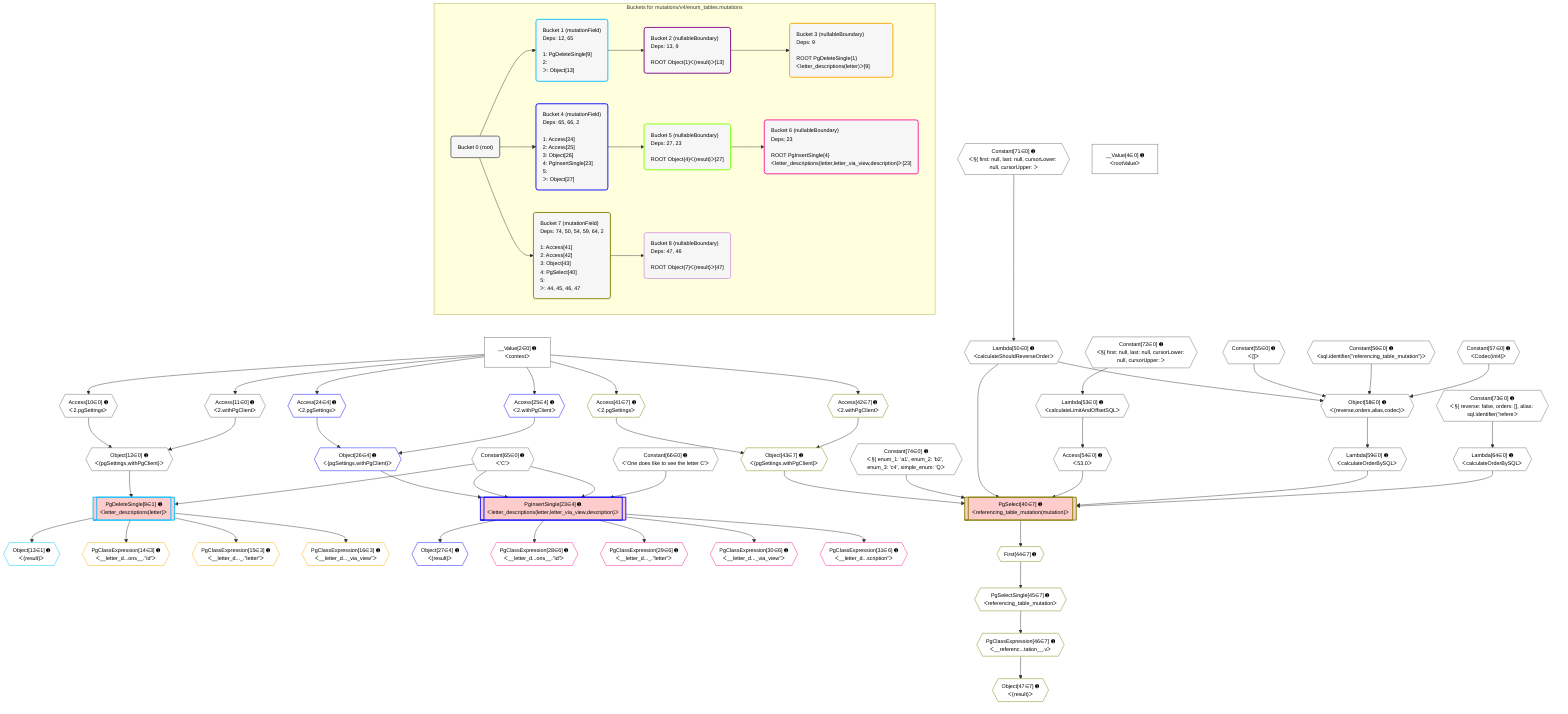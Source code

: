 %%{init: {'themeVariables': { 'fontSize': '12px'}}}%%
graph TD
    classDef path fill:#eee,stroke:#000,color:#000
    classDef plan fill:#fff,stroke-width:1px,color:#000
    classDef itemplan fill:#fff,stroke-width:2px,color:#000
    classDef unbatchedplan fill:#dff,stroke-width:1px,color:#000
    classDef sideeffectplan fill:#fcc,stroke-width:2px,color:#000
    classDef bucket fill:#f6f6f6,color:#000,stroke-width:2px,text-align:left


    %% plan dependencies
    Object58{{"Object[58∈0] ➊<br />ᐸ{reverse,orders,alias,codec}ᐳ"}}:::plan
    Lambda50{{"Lambda[50∈0] ➊<br />ᐸcalculateShouldReverseOrderᐳ"}}:::plan
    Constant55{{"Constant[55∈0] ➊<br />ᐸ[]ᐳ"}}:::plan
    Constant56{{"Constant[56∈0] ➊<br />ᐸsql.identifier(”referencing_table_mutation”)ᐳ"}}:::plan
    Constant57{{"Constant[57∈0] ➊<br />ᐸCodec(int4)ᐳ"}}:::plan
    Lambda50 & Constant55 & Constant56 & Constant57 --> Object58
    Object12{{"Object[12∈0] ➊<br />ᐸ{pgSettings,withPgClient}ᐳ"}}:::plan
    Access10{{"Access[10∈0] ➊<br />ᐸ2.pgSettingsᐳ"}}:::plan
    Access11{{"Access[11∈0] ➊<br />ᐸ2.withPgClientᐳ"}}:::plan
    Access10 & Access11 --> Object12
    __Value2["__Value[2∈0] ➊<br />ᐸcontextᐳ"]:::plan
    __Value2 --> Access10
    __Value2 --> Access11
    Constant71{{"Constant[71∈0] ➊<br />ᐸ§{ first: null, last: null, cursorLower: null, cursorUpper: ᐳ"}}:::plan
    Constant71 --> Lambda50
    Lambda53{{"Lambda[53∈0] ➊<br />ᐸcalculateLimitAndOffsetSQLᐳ"}}:::plan
    Constant72{{"Constant[72∈0] ➊<br />ᐸ§{ first: null, last: null, cursorLower: null, cursorUpper: ᐳ"}}:::plan
    Constant72 --> Lambda53
    Access54{{"Access[54∈0] ➊<br />ᐸ53.0ᐳ"}}:::plan
    Lambda53 --> Access54
    Lambda59{{"Lambda[59∈0] ➊<br />ᐸcalculateOrderBySQLᐳ"}}:::plan
    Object58 --> Lambda59
    Lambda64{{"Lambda[64∈0] ➊<br />ᐸcalculateOrderBySQLᐳ"}}:::plan
    Constant73{{"Constant[73∈0] ➊<br />ᐸ§{ reverse: false, orders: [], alias: sql.identifier(”refereᐳ"}}:::plan
    Constant73 --> Lambda64
    __Value4["__Value[4∈0] ➊<br />ᐸrootValueᐳ"]:::plan
    Constant65{{"Constant[65∈0] ➊<br />ᐸ'C'ᐳ"}}:::plan
    Constant66{{"Constant[66∈0] ➊<br />ᐸ'One does like to see the letter C'ᐳ"}}:::plan
    Constant74{{"Constant[74∈0] ➊<br />ᐸ§{ enum_1: 'a1', enum_2: 'b2', enum_3: 'c4', simple_enum: 'Qᐳ"}}:::plan
    PgDeleteSingle9[["PgDeleteSingle[9∈1] ➊<br />ᐸletter_descriptions(letter)ᐳ"]]:::sideeffectplan
    Object12 & Constant65 --> PgDeleteSingle9
    Object13{{"Object[13∈1] ➊<br />ᐸ{result}ᐳ"}}:::plan
    PgDeleteSingle9 --> Object13
    PgClassExpression14{{"PgClassExpression[14∈3] ➊<br />ᐸ__letter_d...ons__.”id”ᐳ"}}:::plan
    PgDeleteSingle9 --> PgClassExpression14
    PgClassExpression15{{"PgClassExpression[15∈3] ➊<br />ᐸ__letter_d..._.”letter”ᐳ"}}:::plan
    PgDeleteSingle9 --> PgClassExpression15
    PgClassExpression16{{"PgClassExpression[16∈3] ➊<br />ᐸ__letter_d..._via_view”ᐳ"}}:::plan
    PgDeleteSingle9 --> PgClassExpression16
    PgInsertSingle23[["PgInsertSingle[23∈4] ➊<br />ᐸletter_descriptions(letter,letter_via_view,description)ᐳ"]]:::sideeffectplan
    Object26{{"Object[26∈4] ➊<br />ᐸ{pgSettings,withPgClient}ᐳ"}}:::plan
    Object26 & Constant65 & Constant65 & Constant66 --> PgInsertSingle23
    Access24{{"Access[24∈4] ➊<br />ᐸ2.pgSettingsᐳ"}}:::plan
    Access25{{"Access[25∈4] ➊<br />ᐸ2.withPgClientᐳ"}}:::plan
    Access24 & Access25 --> Object26
    __Value2 --> Access24
    __Value2 --> Access25
    Object27{{"Object[27∈4] ➊<br />ᐸ{result}ᐳ"}}:::plan
    PgInsertSingle23 --> Object27
    PgClassExpression28{{"PgClassExpression[28∈6] ➊<br />ᐸ__letter_d...ons__.”id”ᐳ"}}:::plan
    PgInsertSingle23 --> PgClassExpression28
    PgClassExpression29{{"PgClassExpression[29∈6] ➊<br />ᐸ__letter_d..._.”letter”ᐳ"}}:::plan
    PgInsertSingle23 --> PgClassExpression29
    PgClassExpression30{{"PgClassExpression[30∈6] ➊<br />ᐸ__letter_d..._via_view”ᐳ"}}:::plan
    PgInsertSingle23 --> PgClassExpression30
    PgClassExpression31{{"PgClassExpression[31∈6] ➊<br />ᐸ__letter_d...scription”ᐳ"}}:::plan
    PgInsertSingle23 --> PgClassExpression31
    PgSelect40[["PgSelect[40∈7] ➊<br />ᐸreferencing_table_mutation(mutation)ᐳ"]]:::sideeffectplan
    Object43{{"Object[43∈7] ➊<br />ᐸ{pgSettings,withPgClient}ᐳ"}}:::plan
    Object43 & Constant74 & Lambda50 & Access54 & Lambda59 & Lambda64 --> PgSelect40
    Access41{{"Access[41∈7] ➊<br />ᐸ2.pgSettingsᐳ"}}:::plan
    Access42{{"Access[42∈7] ➊<br />ᐸ2.withPgClientᐳ"}}:::plan
    Access41 & Access42 --> Object43
    __Value2 --> Access41
    __Value2 --> Access42
    First44{{"First[44∈7] ➊"}}:::plan
    PgSelect40 --> First44
    PgSelectSingle45{{"PgSelectSingle[45∈7] ➊<br />ᐸreferencing_table_mutationᐳ"}}:::plan
    First44 --> PgSelectSingle45
    PgClassExpression46{{"PgClassExpression[46∈7] ➊<br />ᐸ__referenc...tation__.vᐳ"}}:::plan
    PgSelectSingle45 --> PgClassExpression46
    Object47{{"Object[47∈7] ➊<br />ᐸ{result}ᐳ"}}:::plan
    PgClassExpression46 --> Object47

    %% define steps

    subgraph "Buckets for mutations/v4/enum_tables.mutations"
    Bucket0("Bucket 0 (root)"):::bucket
    classDef bucket0 stroke:#696969
    class Bucket0,__Value2,__Value4,Access10,Access11,Object12,Lambda50,Lambda53,Access54,Constant55,Constant56,Constant57,Object58,Lambda59,Lambda64,Constant65,Constant66,Constant71,Constant72,Constant73,Constant74 bucket0
    Bucket1("Bucket 1 (mutationField)<br />Deps: 12, 65<br /><br />1: PgDeleteSingle[9]<br />2: <br />ᐳ: Object[13]"):::bucket
    classDef bucket1 stroke:#00bfff
    class Bucket1,PgDeleteSingle9,Object13 bucket1
    Bucket2("Bucket 2 (nullableBoundary)<br />Deps: 13, 9<br /><br />ROOT Object{1}ᐸ{result}ᐳ[13]"):::bucket
    classDef bucket2 stroke:#7f007f
    class Bucket2 bucket2
    Bucket3("Bucket 3 (nullableBoundary)<br />Deps: 9<br /><br />ROOT PgDeleteSingle{1}ᐸletter_descriptions(letter)ᐳ[9]"):::bucket
    classDef bucket3 stroke:#ffa500
    class Bucket3,PgClassExpression14,PgClassExpression15,PgClassExpression16 bucket3
    Bucket4("Bucket 4 (mutationField)<br />Deps: 65, 66, 2<br /><br />1: Access[24]<br />2: Access[25]<br />3: Object[26]<br />4: PgInsertSingle[23]<br />5: <br />ᐳ: Object[27]"):::bucket
    classDef bucket4 stroke:#0000ff
    class Bucket4,PgInsertSingle23,Access24,Access25,Object26,Object27 bucket4
    Bucket5("Bucket 5 (nullableBoundary)<br />Deps: 27, 23<br /><br />ROOT Object{4}ᐸ{result}ᐳ[27]"):::bucket
    classDef bucket5 stroke:#7fff00
    class Bucket5 bucket5
    Bucket6("Bucket 6 (nullableBoundary)<br />Deps: 23<br /><br />ROOT PgInsertSingle{4}ᐸletter_descriptions(letter,letter_via_view,description)ᐳ[23]"):::bucket
    classDef bucket6 stroke:#ff1493
    class Bucket6,PgClassExpression28,PgClassExpression29,PgClassExpression30,PgClassExpression31 bucket6
    Bucket7("Bucket 7 (mutationField)<br />Deps: 74, 50, 54, 59, 64, 2<br /><br />1: Access[41]<br />2: Access[42]<br />3: Object[43]<br />4: PgSelect[40]<br />5: <br />ᐳ: 44, 45, 46, 47"):::bucket
    classDef bucket7 stroke:#808000
    class Bucket7,PgSelect40,Access41,Access42,Object43,First44,PgSelectSingle45,PgClassExpression46,Object47 bucket7
    Bucket8("Bucket 8 (nullableBoundary)<br />Deps: 47, 46<br /><br />ROOT Object{7}ᐸ{result}ᐳ[47]"):::bucket
    classDef bucket8 stroke:#dda0dd
    class Bucket8 bucket8
    Bucket0 --> Bucket1 & Bucket4 & Bucket7
    Bucket1 --> Bucket2
    Bucket2 --> Bucket3
    Bucket4 --> Bucket5
    Bucket5 --> Bucket6
    Bucket7 --> Bucket8
    end